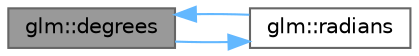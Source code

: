digraph "glm::degrees"
{
 // LATEX_PDF_SIZE
  bgcolor="transparent";
  edge [fontname=Helvetica,fontsize=10,labelfontname=Helvetica,labelfontsize=10];
  node [fontname=Helvetica,fontsize=10,shape=box,height=0.2,width=0.4];
  rankdir="LR";
  Node1 [id="Node000001",label="glm::degrees",height=0.2,width=0.4,color="gray40", fillcolor="grey60", style="filled", fontcolor="black",tooltip=" "];
  Node1 -> Node2 [id="edge3_Node000001_Node000002",color="steelblue1",style="solid",tooltip=" "];
  Node2 [id="Node000002",label="glm::radians",height=0.2,width=0.4,color="grey40", fillcolor="white", style="filled",URL="$namespaceglm.html#a00577ee752441c79d5bb11d7c29e1627",tooltip=" "];
  Node2 -> Node1 [id="edge4_Node000002_Node000001",color="steelblue1",style="solid",tooltip=" "];
}
